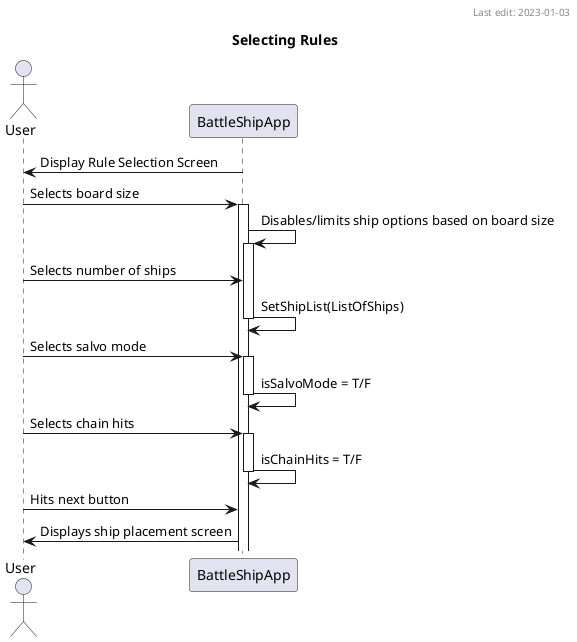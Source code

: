 @startuml
'Author: Hayden Carpenter
'Last Edit: 2023-01-03
title Selecting Rules
header Last edit: 2023-01-03
actor User
participant BattleShipApp as gui
gui->User:Display Rule Selection Screen
User->gui++:Selects board size
gui->gui++:Disables/limits ship options based on board size
User->gui:Selects number of ships
gui->gui:SetShipList(ListOfShips)
gui--
User->gui++:Selects salvo mode
gui->gui--:isSalvoMode = T/F
User->gui++:Selects chain hits
gui->gui--:isChainHits = T/F
User->gui:Hits next button
gui->User:Displays ship placement screen
